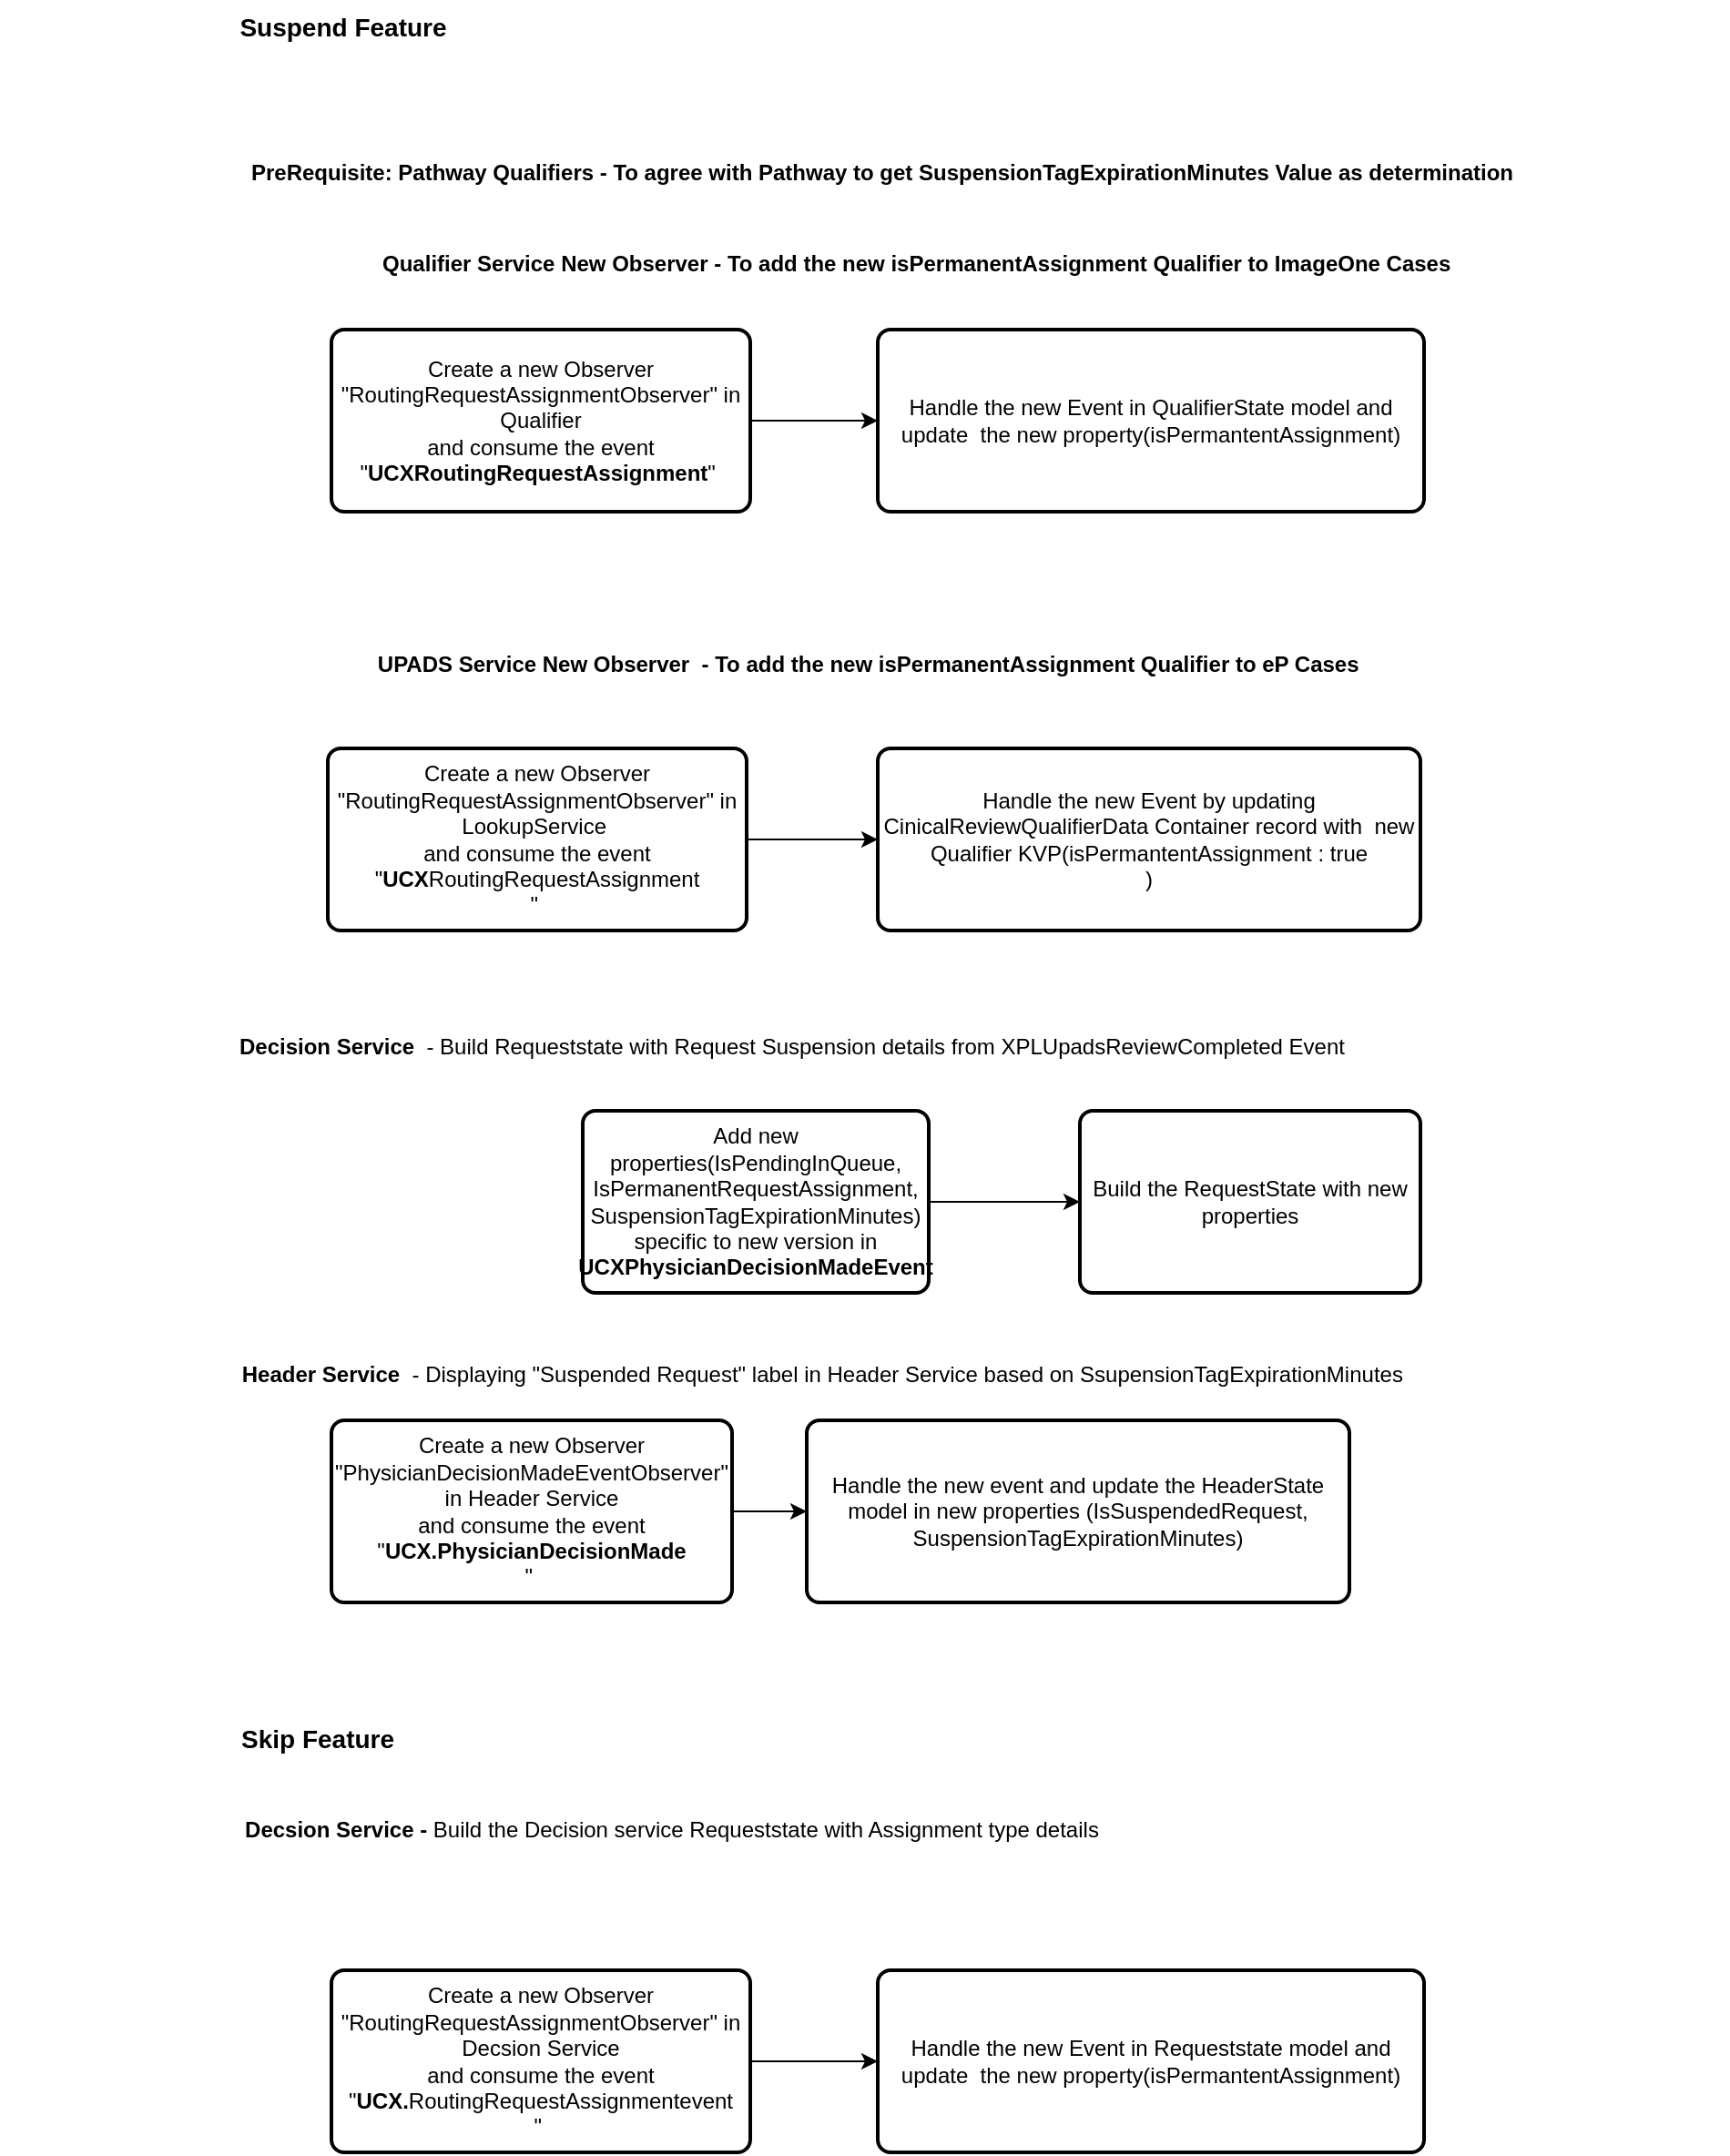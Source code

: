 <mxfile version="22.1.16" type="device">
  <diagram id="C5RBs43oDa-KdzZeNtuy" name="Page-1">
    <mxGraphModel dx="1877" dy="1797" grid="1" gridSize="10" guides="1" tooltips="1" connect="1" arrows="1" fold="1" page="1" pageScale="1" pageWidth="827" pageHeight="1169" math="0" shadow="0">
      <root>
        <mxCell id="WIyWlLk6GJQsqaUBKTNV-0" />
        <mxCell id="WIyWlLk6GJQsqaUBKTNV-1" parent="WIyWlLk6GJQsqaUBKTNV-0" />
        <mxCell id="lim1SW6H7U4HnhmGgRTK-30" value="" style="edgeStyle=orthogonalEdgeStyle;rounded=0;orthogonalLoop=1;jettySize=auto;html=1;" parent="WIyWlLk6GJQsqaUBKTNV-1" edge="1">
          <mxGeometry relative="1" as="geometry">
            <mxPoint x="700" y="110" as="sourcePoint" />
          </mxGeometry>
        </mxCell>
        <mxCell id="QHVLCNr028KJjd0Ayz7S-66" value="" style="edgeStyle=orthogonalEdgeStyle;rounded=0;orthogonalLoop=1;jettySize=auto;html=1;" parent="WIyWlLk6GJQsqaUBKTNV-1" source="QHVLCNr028KJjd0Ayz7S-67" target="QHVLCNr028KJjd0Ayz7S-68" edge="1">
          <mxGeometry relative="1" as="geometry" />
        </mxCell>
        <mxCell id="QHVLCNr028KJjd0Ayz7S-67" value="Create a new Observer &quot;RoutingRequestAssignmentObserver&quot; in Qualifier&lt;br style=&quot;border-color: var(--border-color);&quot;&gt;and consume the event &quot;&lt;b style=&quot;border-color: var(--border-color);&quot;&gt;UCX&lt;/b&gt;&lt;b&gt;RoutingRequestAssignment&lt;/b&gt;&quot;&amp;nbsp;" style="rounded=1;whiteSpace=wrap;html=1;absoluteArcSize=1;arcSize=14;strokeWidth=2;" parent="WIyWlLk6GJQsqaUBKTNV-1" vertex="1">
          <mxGeometry x="60" y="-609" width="230" height="100" as="geometry" />
        </mxCell>
        <mxCell id="QHVLCNr028KJjd0Ayz7S-68" value="Handle the new Event in QualifierState model and update&amp;nbsp; the new property(isPermantentAssignment)" style="rounded=1;whiteSpace=wrap;html=1;absoluteArcSize=1;arcSize=14;strokeWidth=2;" parent="WIyWlLk6GJQsqaUBKTNV-1" vertex="1">
          <mxGeometry x="360" y="-609" width="300" height="100" as="geometry" />
        </mxCell>
        <mxCell id="QHVLCNr028KJjd0Ayz7S-69" value="" style="edgeStyle=orthogonalEdgeStyle;rounded=0;orthogonalLoop=1;jettySize=auto;html=1;" parent="WIyWlLk6GJQsqaUBKTNV-1" source="QHVLCNr028KJjd0Ayz7S-70" target="QHVLCNr028KJjd0Ayz7S-71" edge="1">
          <mxGeometry relative="1" as="geometry" />
        </mxCell>
        <mxCell id="QHVLCNr028KJjd0Ayz7S-70" value="Create a new Observer &quot;RoutingRequestAssignmentObserver&quot; in LookupService&amp;nbsp;&lt;br style=&quot;border-color: var(--border-color);&quot;&gt;and consume the event &quot;&lt;b style=&quot;border-color: var(--border-color);&quot;&gt;UCX&lt;/b&gt;RoutingRequestAssignment&lt;br style=&quot;border-color: var(--border-color);&quot;&gt;&quot;&amp;nbsp;" style="rounded=1;whiteSpace=wrap;html=1;absoluteArcSize=1;arcSize=14;strokeWidth=2;" parent="WIyWlLk6GJQsqaUBKTNV-1" vertex="1">
          <mxGeometry x="58" y="-379" width="230" height="100" as="geometry" />
        </mxCell>
        <mxCell id="QHVLCNr028KJjd0Ayz7S-71" value="Handle the new Event by updating CinicalReviewQualifierData Container record with&amp;nbsp; new Qualifier KVP(isPermantentAssignment : true&lt;br&gt;)" style="rounded=1;whiteSpace=wrap;html=1;absoluteArcSize=1;arcSize=14;strokeWidth=2;" parent="WIyWlLk6GJQsqaUBKTNV-1" vertex="1">
          <mxGeometry x="360" y="-379" width="298" height="100" as="geometry" />
        </mxCell>
        <mxCell id="QHVLCNr028KJjd0Ayz7S-72" value="&lt;b&gt;Qualifier Service New Observer - To add the new isPermanentAssignment Qualifier to ImageOne Cases&amp;nbsp;&lt;/b&gt;" style="text;html=1;strokeColor=none;fillColor=none;align=center;verticalAlign=middle;whiteSpace=wrap;rounded=0;" parent="WIyWlLk6GJQsqaUBKTNV-1" vertex="1">
          <mxGeometry x="36" y="-660" width="694" height="30" as="geometry" />
        </mxCell>
        <mxCell id="QHVLCNr028KJjd0Ayz7S-73" value="&lt;b&gt;UPADS Service New Observer&amp;nbsp; - &lt;/b&gt;&lt;b style=&quot;border-color: var(--border-color);&quot;&gt;To add the new isPermanentAssignment Qualifier to eP Cases&amp;nbsp;&lt;/b&gt;" style="text;html=1;strokeColor=none;fillColor=none;align=center;verticalAlign=middle;whiteSpace=wrap;rounded=0;" parent="WIyWlLk6GJQsqaUBKTNV-1" vertex="1">
          <mxGeometry x="55" y="-440" width="603" height="30" as="geometry" />
        </mxCell>
        <mxCell id="3hb49UW-eey4Er-M_Qjg-0" value="&lt;b&gt;PreRequisite: Pathway Qualifiers - To agree with Pathway to get SuspensionTagExpirationMinutes Value as determination&lt;/b&gt;" style="text;html=1;strokeColor=none;fillColor=none;align=center;verticalAlign=middle;whiteSpace=wrap;rounded=0;" vertex="1" parent="WIyWlLk6GJQsqaUBKTNV-1">
          <mxGeometry x="-102" y="-710" width="929" height="30" as="geometry" />
        </mxCell>
        <mxCell id="3hb49UW-eey4Er-M_Qjg-1" value="&lt;b&gt;Decision Service&amp;nbsp;&lt;/b&gt; - Build Requeststate with Request Suspension details from XPLUpadsReviewCompleted Event" style="text;html=1;strokeColor=none;fillColor=none;align=center;verticalAlign=middle;whiteSpace=wrap;rounded=0;" vertex="1" parent="WIyWlLk6GJQsqaUBKTNV-1">
          <mxGeometry x="-122" y="-230" width="870" height="30" as="geometry" />
        </mxCell>
        <mxCell id="3hb49UW-eey4Er-M_Qjg-7" value="" style="edgeStyle=orthogonalEdgeStyle;rounded=0;orthogonalLoop=1;jettySize=auto;html=1;" edge="1" parent="WIyWlLk6GJQsqaUBKTNV-1" source="3hb49UW-eey4Er-M_Qjg-3" target="3hb49UW-eey4Er-M_Qjg-4">
          <mxGeometry relative="1" as="geometry" />
        </mxCell>
        <mxCell id="3hb49UW-eey4Er-M_Qjg-3" value="Add new properties(IsPendingInQueue,&lt;br&gt;IsPermanentRequestAssignment,&lt;br&gt;SuspensionTagExpirationMinutes) specific to new version in &lt;b&gt;UCXPhysicianDecisionMadeEvent&lt;/b&gt;" style="rounded=1;whiteSpace=wrap;html=1;absoluteArcSize=1;arcSize=14;strokeWidth=2;" vertex="1" parent="WIyWlLk6GJQsqaUBKTNV-1">
          <mxGeometry x="198" y="-180" width="190" height="100" as="geometry" />
        </mxCell>
        <mxCell id="3hb49UW-eey4Er-M_Qjg-4" value="Build the RequestState with new properties" style="rounded=1;whiteSpace=wrap;html=1;absoluteArcSize=1;arcSize=14;strokeWidth=2;" vertex="1" parent="WIyWlLk6GJQsqaUBKTNV-1">
          <mxGeometry x="471" y="-180" width="187" height="100" as="geometry" />
        </mxCell>
        <mxCell id="3hb49UW-eey4Er-M_Qjg-5" value="&lt;b&gt;&amp;nbsp;Header Service&amp;nbsp;&lt;/b&gt; - Displaying &quot;Suspended Request&quot; label in Header Service based on SsupensionTagExpirationMinutes" style="text;html=1;strokeColor=none;fillColor=none;align=center;verticalAlign=middle;whiteSpace=wrap;rounded=0;" vertex="1" parent="WIyWlLk6GJQsqaUBKTNV-1">
          <mxGeometry x="3" y="-50" width="650" height="30" as="geometry" />
        </mxCell>
        <mxCell id="3hb49UW-eey4Er-M_Qjg-17" value="" style="edgeStyle=orthogonalEdgeStyle;rounded=0;orthogonalLoop=1;jettySize=auto;html=1;" edge="1" parent="WIyWlLk6GJQsqaUBKTNV-1" source="3hb49UW-eey4Er-M_Qjg-6" target="3hb49UW-eey4Er-M_Qjg-8">
          <mxGeometry relative="1" as="geometry" />
        </mxCell>
        <mxCell id="3hb49UW-eey4Er-M_Qjg-6" value="Create a new Observer &quot;PhysicianDecisionMadeEventObserver&quot; in Header Service&lt;br style=&quot;border-color: var(--border-color);&quot;&gt;and consume the event &quot;&lt;b style=&quot;border-color: var(--border-color);&quot;&gt;UCX.&lt;/b&gt;&lt;b&gt;PhysicianDecisionMade&lt;/b&gt;&lt;br style=&quot;border-color: var(--border-color);&quot;&gt;&quot;&amp;nbsp;" style="rounded=1;whiteSpace=wrap;html=1;absoluteArcSize=1;arcSize=14;strokeWidth=2;" vertex="1" parent="WIyWlLk6GJQsqaUBKTNV-1">
          <mxGeometry x="60" y="-10" width="220" height="100" as="geometry" />
        </mxCell>
        <mxCell id="3hb49UW-eey4Er-M_Qjg-8" value="Handle the new event and update the HeaderState model in new properties (IsSuspendedRequest, SuspensionTagExpirationMinutes)" style="rounded=1;whiteSpace=wrap;html=1;absoluteArcSize=1;arcSize=14;strokeWidth=2;" vertex="1" parent="WIyWlLk6GJQsqaUBKTNV-1">
          <mxGeometry x="321" y="-10" width="298" height="100" as="geometry" />
        </mxCell>
        <mxCell id="3hb49UW-eey4Er-M_Qjg-16" value="" style="edgeStyle=orthogonalEdgeStyle;rounded=0;orthogonalLoop=1;jettySize=auto;html=1;" edge="1" parent="WIyWlLk6GJQsqaUBKTNV-1" source="3hb49UW-eey4Er-M_Qjg-10" target="3hb49UW-eey4Er-M_Qjg-11">
          <mxGeometry relative="1" as="geometry" />
        </mxCell>
        <mxCell id="3hb49UW-eey4Er-M_Qjg-10" value="Create a new Observer &quot;RoutingRequestAssignmentObserver&quot; in Decsion Service&lt;br style=&quot;border-color: var(--border-color);&quot;&gt;and consume the event &quot;&lt;b style=&quot;border-color: var(--border-color);&quot;&gt;UCX.&lt;/b&gt;RoutingRequestAssignmentevent&lt;br style=&quot;border-color: var(--border-color);&quot;&gt;&quot;&amp;nbsp;" style="rounded=1;whiteSpace=wrap;html=1;absoluteArcSize=1;arcSize=14;strokeWidth=2;" vertex="1" parent="WIyWlLk6GJQsqaUBKTNV-1">
          <mxGeometry x="60" y="292" width="230" height="100" as="geometry" />
        </mxCell>
        <mxCell id="3hb49UW-eey4Er-M_Qjg-11" value="Handle the new Event in Requeststate model and update&amp;nbsp; the new property(isPermantentAssignment)" style="rounded=1;whiteSpace=wrap;html=1;absoluteArcSize=1;arcSize=14;strokeWidth=2;" vertex="1" parent="WIyWlLk6GJQsqaUBKTNV-1">
          <mxGeometry x="360" y="292" width="300" height="100" as="geometry" />
        </mxCell>
        <mxCell id="3hb49UW-eey4Er-M_Qjg-12" value="&lt;b style=&quot;border-color: var(--border-color);&quot;&gt;Decsion Service - &lt;/b&gt;&lt;span style=&quot;border-color: var(--border-color);&quot;&gt;Build the Decision service Requeststate with Assignment type details&lt;/span&gt;" style="text;html=1;strokeColor=none;fillColor=none;align=center;verticalAlign=middle;whiteSpace=wrap;rounded=0;" vertex="1" parent="WIyWlLk6GJQsqaUBKTNV-1">
          <mxGeometry x="-38" y="200" width="570" height="30" as="geometry" />
        </mxCell>
        <mxCell id="3hb49UW-eey4Er-M_Qjg-14" value="&lt;b&gt;&lt;font style=&quot;font-size: 14px;&quot;&gt;Suspend Feature&lt;/font&gt;&lt;/b&gt;" style="text;html=1;strokeColor=none;fillColor=none;align=center;verticalAlign=middle;whiteSpace=wrap;rounded=0;" vertex="1" parent="WIyWlLk6GJQsqaUBKTNV-1">
          <mxGeometry y="-790" width="133" height="30" as="geometry" />
        </mxCell>
        <mxCell id="3hb49UW-eey4Er-M_Qjg-15" value="&lt;b&gt;&lt;font style=&quot;font-size: 14px;&quot;&gt;Skip Feature&lt;/font&gt;&lt;/b&gt;" style="text;html=1;strokeColor=none;fillColor=none;align=center;verticalAlign=middle;whiteSpace=wrap;rounded=0;" vertex="1" parent="WIyWlLk6GJQsqaUBKTNV-1">
          <mxGeometry x="-9" y="150" width="123" height="30" as="geometry" />
        </mxCell>
      </root>
    </mxGraphModel>
  </diagram>
</mxfile>
